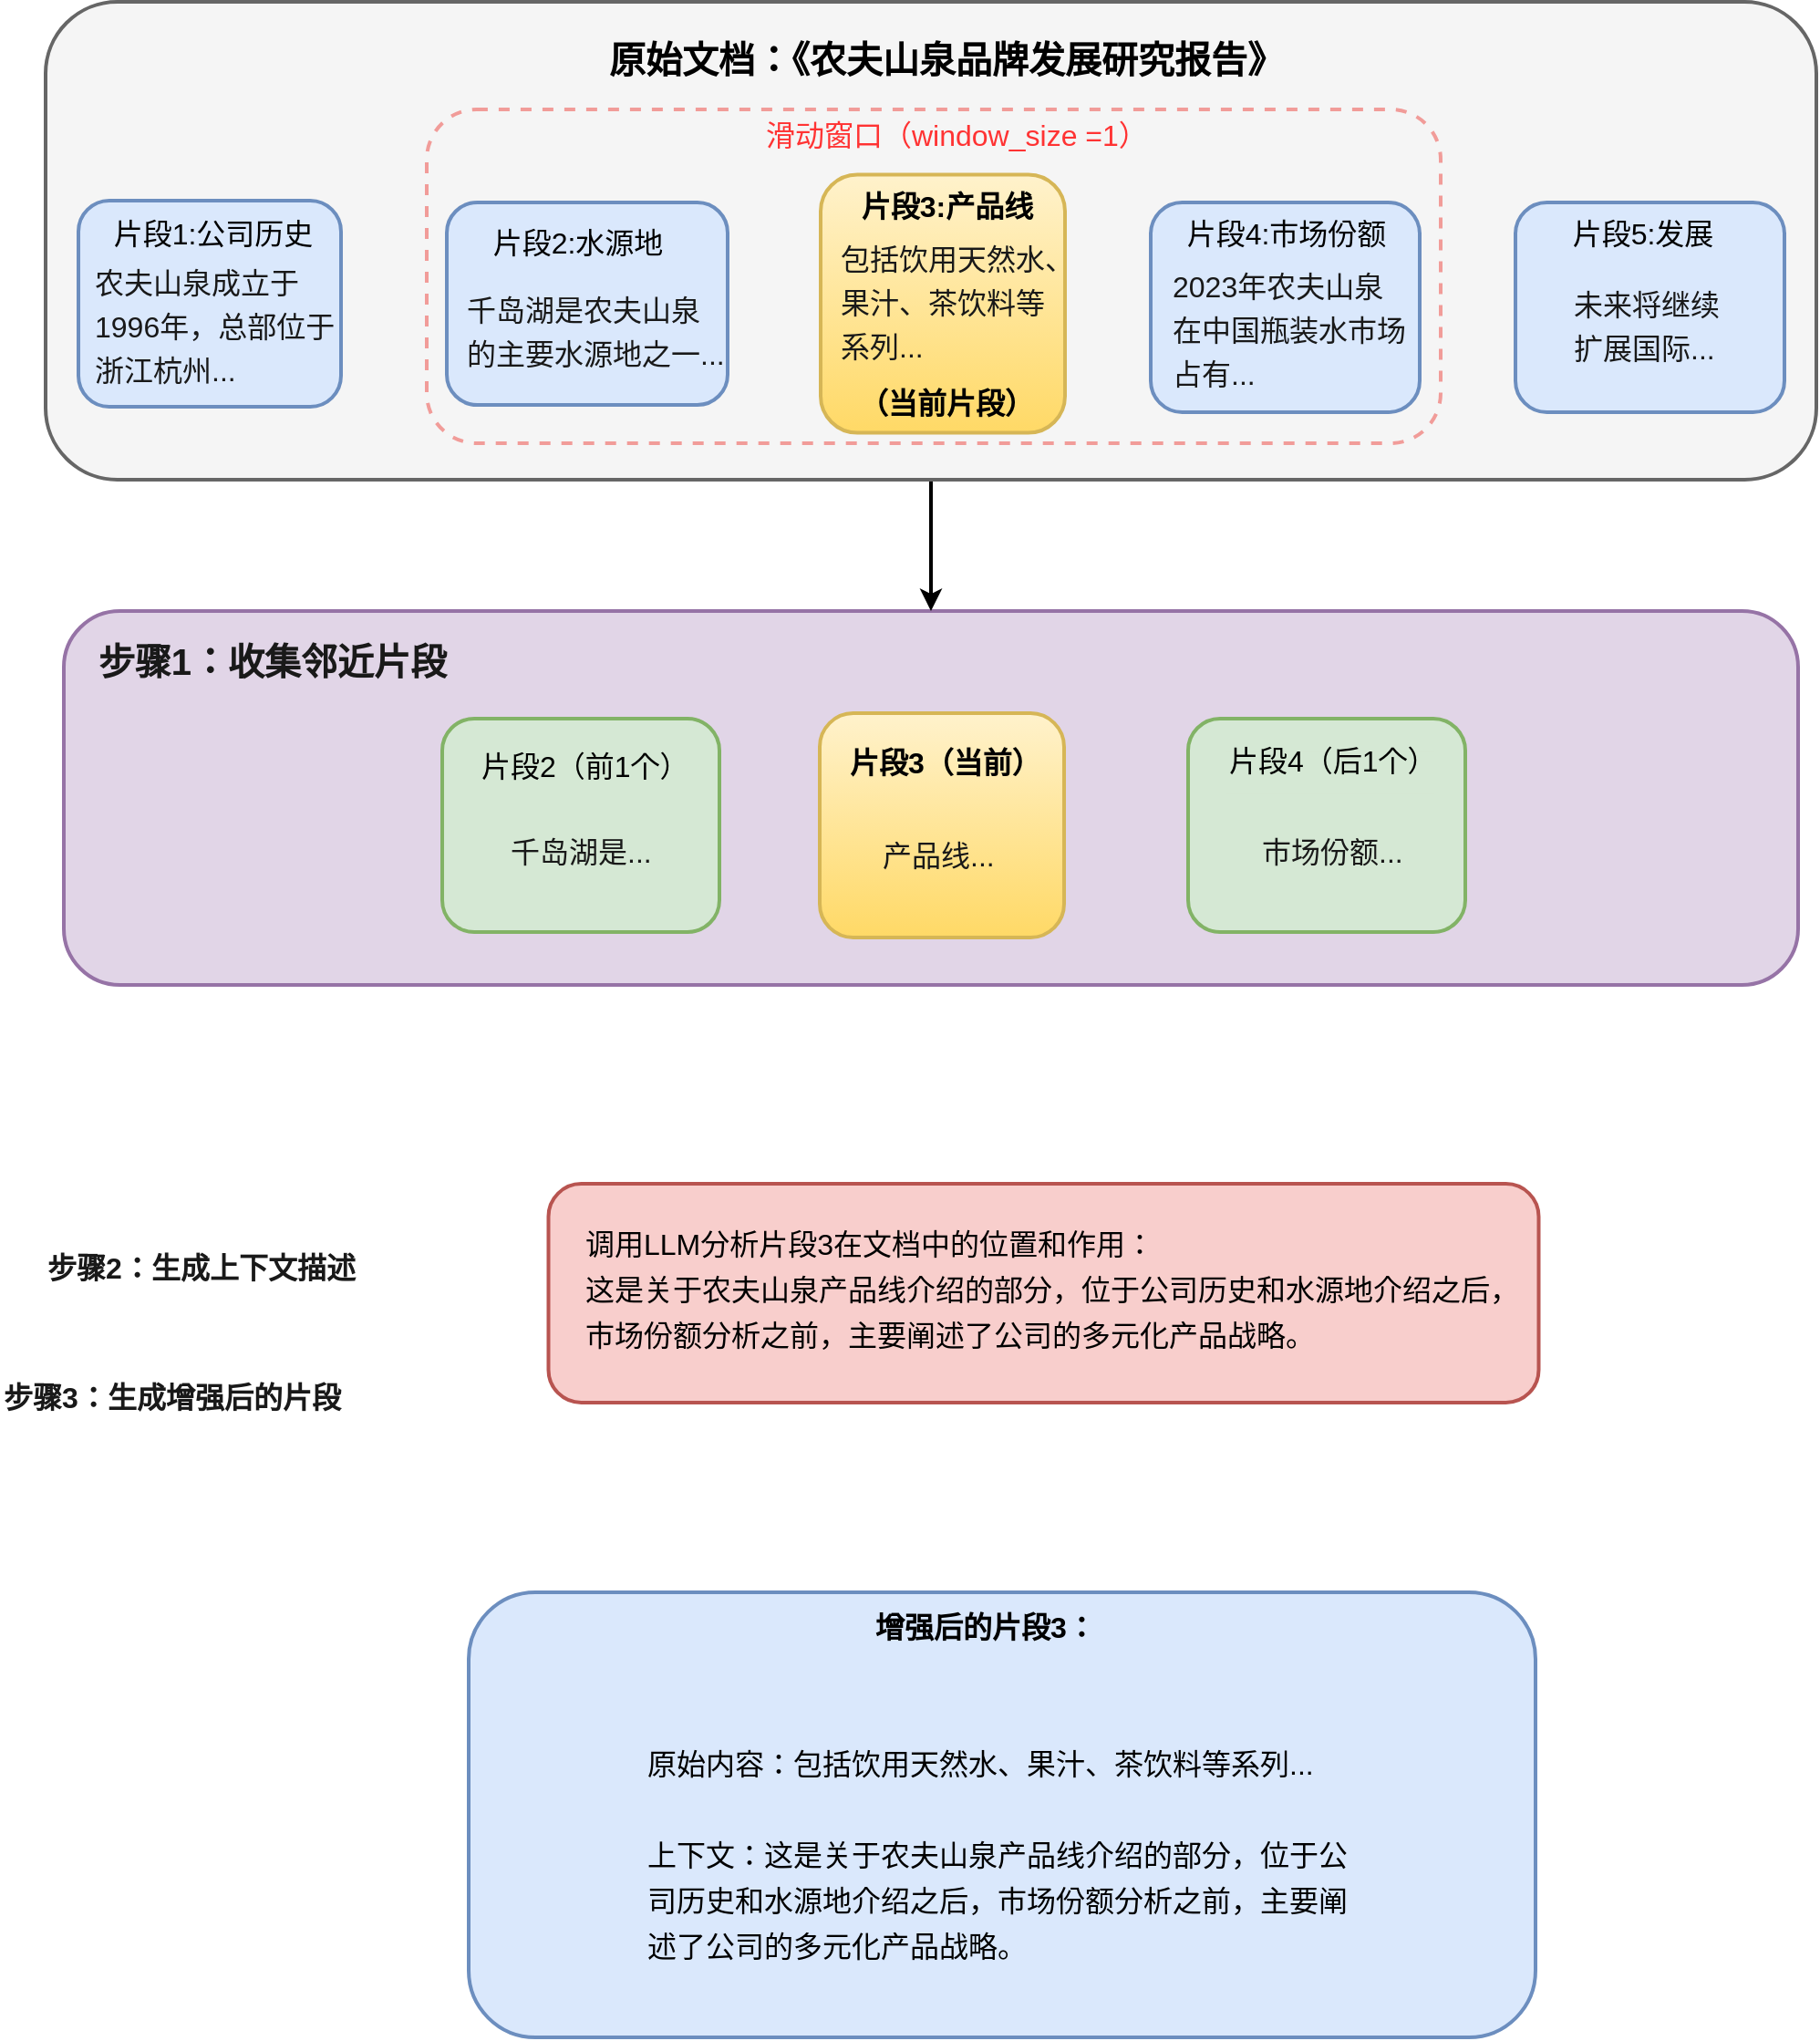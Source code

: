 <mxfile version="28.2.0">
  <diagram name="Page-1" id="fU05geMhdsVDjb5OYTvc">
    <mxGraphModel dx="1634" dy="824" grid="0" gridSize="10" guides="1" tooltips="1" connect="1" arrows="1" fold="1" page="0" pageScale="1" pageWidth="850" pageHeight="1100" math="0" shadow="0">
      <root>
        <mxCell id="0" />
        <mxCell id="1" parent="0" />
        <mxCell id="OnfYdnbRDw-gH4hWLcBK-30" value="" style="rounded=1;whiteSpace=wrap;html=1;fillColor=#e1d5e7;strokeColor=#9673a6;strokeWidth=2;" vertex="1" parent="1">
          <mxGeometry x="-29" y="390" width="951" height="205" as="geometry" />
        </mxCell>
        <mxCell id="OnfYdnbRDw-gH4hWLcBK-32" style="edgeStyle=orthogonalEdgeStyle;rounded=0;orthogonalLoop=1;jettySize=auto;html=1;exitX=0.5;exitY=1;exitDx=0;exitDy=0;strokeWidth=2;" edge="1" parent="1" source="OnfYdnbRDw-gH4hWLcBK-26" target="OnfYdnbRDw-gH4hWLcBK-30">
          <mxGeometry relative="1" as="geometry" />
        </mxCell>
        <mxCell id="OnfYdnbRDw-gH4hWLcBK-26" value="" style="rounded=1;whiteSpace=wrap;html=1;fillColor=#f5f5f5;fontColor=#333333;strokeColor=#666666;strokeWidth=2;" vertex="1" parent="1">
          <mxGeometry x="-39" y="56" width="971" height="262" as="geometry" />
        </mxCell>
        <mxCell id="OnfYdnbRDw-gH4hWLcBK-23" value="" style="rounded=1;whiteSpace=wrap;html=1;dashed=1;strokeWidth=2;strokeColor=#F19C99;fillColor=none;" vertex="1" parent="1">
          <mxGeometry x="170" y="115" width="556" height="183" as="geometry" />
        </mxCell>
        <mxCell id="OnfYdnbRDw-gH4hWLcBK-7" value="" style="rounded=1;whiteSpace=wrap;html=1;strokeWidth=2;fillColor=#dae8fc;strokeColor=#6c8ebf;" vertex="1" parent="1">
          <mxGeometry x="767" y="166" width="147.5" height="115" as="geometry" />
        </mxCell>
        <mxCell id="OnfYdnbRDw-gH4hWLcBK-6" value="" style="rounded=1;whiteSpace=wrap;html=1;strokeWidth=2;fillColor=#dae8fc;strokeColor=#6c8ebf;" vertex="1" parent="1">
          <mxGeometry x="567" y="166" width="147.5" height="115" as="geometry" />
        </mxCell>
        <mxCell id="OnfYdnbRDw-gH4hWLcBK-5" value="" style="rounded=1;whiteSpace=wrap;html=1;strokeWidth=2;fillColor=#fff2cc;strokeColor=#d6b656;gradientColor=#ffd966;" vertex="1" parent="1">
          <mxGeometry x="386" y="150.75" width="134" height="141.5" as="geometry" />
        </mxCell>
        <mxCell id="OnfYdnbRDw-gH4hWLcBK-4" value="" style="rounded=1;whiteSpace=wrap;html=1;strokeWidth=2;fillColor=#dae8fc;strokeColor=#6c8ebf;" vertex="1" parent="1">
          <mxGeometry x="181" y="166" width="154" height="111" as="geometry" />
        </mxCell>
        <mxCell id="OnfYdnbRDw-gH4hWLcBK-3" value="" style="rounded=1;whiteSpace=wrap;html=1;strokeWidth=2;fillColor=#dae8fc;strokeColor=#6c8ebf;" vertex="1" parent="1">
          <mxGeometry x="-21" y="165" width="144" height="113" as="geometry" />
        </mxCell>
        <mxCell id="0KO5zPI1rOB74gBpKULq-1" value="&lt;font style=&quot;font-size: 16px;&quot;&gt;片段1:公司历史&lt;/font&gt;&lt;div&gt;&lt;br&gt;&lt;/div&gt;" style="text;html=1;align=center;verticalAlign=middle;whiteSpace=wrap;rounded=0;" parent="1" vertex="1">
          <mxGeometry x="-9" y="181.5" width="124" height="16" as="geometry" />
        </mxCell>
        <mxCell id="0KO5zPI1rOB74gBpKULq-2" value="&lt;div style=&quot;font-size: 16px; line-height: 24px; white-space: pre;&quot;&gt;&lt;span&gt;&lt;font face=&quot;Helvetica&quot; style=&quot;color: rgb(25, 25, 25);&quot;&gt;农夫山泉成立于&lt;/font&gt;&lt;/span&gt;&lt;/div&gt;&lt;div style=&quot;font-size: 16px; line-height: 24px; white-space: pre;&quot;&gt;&lt;span&gt;&lt;font face=&quot;Helvetica&quot; style=&quot;color: rgb(25, 25, 25);&quot;&gt;1996年，总部位于&lt;/font&gt;&lt;/span&gt;&lt;/div&gt;&lt;div style=&quot;font-size: 16px; line-height: 24px; white-space: pre;&quot;&gt;&lt;span&gt;&lt;font face=&quot;Helvetica&quot; style=&quot;color: rgb(25, 25, 25);&quot;&gt;浙江杭州...&lt;/font&gt;&lt;/span&gt;&lt;/div&gt;" style="text;html=1;align=left;verticalAlign=middle;whiteSpace=wrap;rounded=0;" parent="1" vertex="1">
          <mxGeometry x="-14.5" y="199.5" width="121" height="69" as="geometry" />
        </mxCell>
        <mxCell id="0KO5zPI1rOB74gBpKULq-3" value="&lt;font style=&quot;font-size: 16px;&quot;&gt;片段2:水源地&lt;/font&gt;&lt;div&gt;&lt;br&gt;&lt;/div&gt;" style="text;html=1;align=center;verticalAlign=middle;whiteSpace=wrap;rounded=0;" parent="1" vertex="1">
          <mxGeometry x="193" y="182" width="120" height="25" as="geometry" />
        </mxCell>
        <mxCell id="0KO5zPI1rOB74gBpKULq-4" value="&lt;div style=&quot;font-size: 16px; line-height: 24px; white-space: pre;&quot;&gt;&lt;div style=&quot;line-height: 24px;&quot;&gt;&lt;span&gt;&lt;font face=&quot;Helvetica&quot; style=&quot;color: rgb(25, 25, 25);&quot;&gt;千岛湖是农夫山泉&lt;/font&gt;&lt;/span&gt;&lt;/div&gt;&lt;div style=&quot;line-height: 24px;&quot;&gt;&lt;span&gt;&lt;font face=&quot;Helvetica&quot; style=&quot;color: rgb(25, 25, 25);&quot;&gt;的主要水源地之一...&lt;/font&gt;&lt;/span&gt;&lt;/div&gt;&lt;/div&gt;" style="text;html=1;align=left;verticalAlign=middle;whiteSpace=wrap;rounded=0;" parent="1" vertex="1">
          <mxGeometry x="189.5" y="207" width="137" height="59" as="geometry" />
        </mxCell>
        <mxCell id="0KO5zPI1rOB74gBpKULq-5" value="&lt;font style=&quot;font-size: 16px;&quot;&gt;&lt;b&gt;片段3:产品线&lt;/b&gt;&lt;/font&gt;&lt;div&gt;&lt;br&gt;&lt;/div&gt;" style="text;html=1;align=center;verticalAlign=middle;whiteSpace=wrap;rounded=0;" parent="1" vertex="1">
          <mxGeometry x="398.5" y="163.25" width="113" height="23.5" as="geometry" />
        </mxCell>
        <mxCell id="0KO5zPI1rOB74gBpKULq-6" value="&lt;div style=&quot;font-size: 16px; line-height: 24px; white-space: pre;&quot;&gt;&lt;div style=&quot;line-height: 24px;&quot;&gt;&lt;div style=&quot;line-height: 24px;&quot;&gt;&lt;font style=&quot;color: rgb(25, 25, 25);&quot; face=&quot;Helvetica&quot;&gt;包括饮用天然水、&lt;/font&gt;&lt;/div&gt;&lt;div style=&quot;line-height: 24px;&quot;&gt;&lt;font style=&quot;color: rgb(25, 25, 25);&quot; face=&quot;Helvetica&quot;&gt;果汁、茶饮料等&lt;/font&gt;&lt;/div&gt;&lt;div style=&quot;line-height: 24px;&quot;&gt;&lt;font style=&quot;color: rgb(25, 25, 25);&quot; face=&quot;Helvetica&quot;&gt;系列...&lt;/font&gt;&lt;/div&gt;&lt;/div&gt;&lt;/div&gt;" style="text;html=1;align=left;verticalAlign=middle;whiteSpace=wrap;rounded=0;" parent="1" vertex="1">
          <mxGeometry x="394.5" y="186.75" width="117" height="68.5" as="geometry" />
        </mxCell>
        <mxCell id="0KO5zPI1rOB74gBpKULq-7" value="&lt;font style=&quot;font-size: 16px;&quot;&gt;片段4:市场份额&lt;/font&gt;&lt;div&gt;&lt;br&gt;&lt;/div&gt;" style="text;html=1;align=center;verticalAlign=middle;whiteSpace=wrap;rounded=0;" parent="1" vertex="1">
          <mxGeometry x="580.5" y="179" width="120.5" height="21" as="geometry" />
        </mxCell>
        <mxCell id="0KO5zPI1rOB74gBpKULq-8" value="&lt;div style=&quot;font-size: 16px; line-height: 24px; white-space: pre;&quot;&gt;&lt;div style=&quot;line-height: 24px;&quot;&gt;&lt;div style=&quot;line-height: 24px;&quot;&gt;&lt;div style=&quot;line-height: 24px;&quot;&gt;&lt;span&gt;&lt;font face=&quot;Helvetica&quot; style=&quot;color: rgb(25, 25, 25);&quot;&gt;2023年农夫山泉&lt;/font&gt;&lt;/span&gt;&lt;/div&gt;&lt;div style=&quot;line-height: 24px;&quot;&gt;&lt;span&gt;&lt;font face=&quot;Helvetica&quot; style=&quot;color: rgb(25, 25, 25);&quot;&gt;在中国瓶装水市场&lt;/font&gt;&lt;/span&gt;&lt;/div&gt;&lt;div style=&quot;line-height: 24px;&quot;&gt;&lt;span&gt;&lt;font face=&quot;Helvetica&quot; style=&quot;color: rgb(25, 25, 25);&quot;&gt;占有...&lt;/font&gt;&lt;/span&gt;&lt;/div&gt;&lt;/div&gt;&lt;/div&gt;&lt;/div&gt;" style="text;html=1;align=left;verticalAlign=middle;whiteSpace=wrap;rounded=0;" parent="1" vertex="1">
          <mxGeometry x="576.5" y="199.5" width="129.5" height="73.5" as="geometry" />
        </mxCell>
        <mxCell id="0KO5zPI1rOB74gBpKULq-9" value="&lt;font style=&quot;font-size: 16px;&quot;&gt;片段5:发展&lt;/font&gt;&lt;div&gt;&lt;br&gt;&lt;/div&gt;" style="text;html=1;align=center;verticalAlign=middle;whiteSpace=wrap;rounded=0;" parent="1" vertex="1">
          <mxGeometry x="779.75" y="175.75" width="114.25" height="27.5" as="geometry" />
        </mxCell>
        <mxCell id="0KO5zPI1rOB74gBpKULq-10" value="&lt;div style=&quot;font-size: 16px; line-height: 24px; white-space: pre;&quot;&gt;&lt;div style=&quot;line-height: 24px;&quot;&gt;&lt;div style=&quot;line-height: 24px;&quot;&gt;&lt;div style=&quot;line-height: 24px;&quot;&gt;&lt;div style=&quot;line-height: 24px;&quot;&gt;&lt;font style=&quot;color: rgb(25, 25, 25);&quot; face=&quot;Helvetica&quot;&gt;未来将继续&lt;/font&gt;&lt;/div&gt;&lt;div style=&quot;line-height: 24px;&quot;&gt;&lt;font style=&quot;color: rgb(25, 25, 25);&quot; face=&quot;Helvetica&quot;&gt;扩展国际...&lt;/font&gt;&lt;/div&gt;&lt;/div&gt;&lt;/div&gt;&lt;/div&gt;&lt;/div&gt;" style="text;html=1;align=left;verticalAlign=middle;whiteSpace=wrap;rounded=0;" parent="1" vertex="1">
          <mxGeometry x="796.75" y="206" width="88" height="56" as="geometry" />
        </mxCell>
        <mxCell id="0KO5zPI1rOB74gBpKULq-11" value="&lt;div&gt;&lt;div style=&quot;line-height: 24px; white-space: pre;&quot;&gt;&lt;font face=&quot;Helvetica&quot; style=&quot;color: rgb(25, 25, 25); font-size: 20px;&quot;&gt;&lt;b style=&quot;&quot;&gt;步骤1：收集邻近片段&lt;/b&gt;&lt;/font&gt;&lt;/div&gt;&lt;/div&gt;" style="text;html=1;align=center;verticalAlign=middle;whiteSpace=wrap;rounded=0;" parent="1" vertex="1">
          <mxGeometry x="-17.5" y="401" width="204.5" height="36" as="geometry" />
        </mxCell>
        <mxCell id="0KO5zPI1rOB74gBpKULq-12" value="&lt;div style=&quot;line-height: 24px;&quot;&gt;&lt;font color=&quot;#191919&quot;&gt;&lt;span style=&quot;font-size: 16px; white-space: pre;&quot;&gt;&lt;b&gt;步骤2：生成上下文描述&lt;/b&gt;&lt;/span&gt;&lt;/font&gt;&lt;/div&gt;" style="text;html=1;align=center;verticalAlign=middle;whiteSpace=wrap;rounded=0;" parent="1" vertex="1">
          <mxGeometry x="-48" y="733" width="189" height="36" as="geometry" />
        </mxCell>
        <mxCell id="0KO5zPI1rOB74gBpKULq-13" value="&lt;div style=&quot;line-height: 24px;&quot;&gt;&lt;font color=&quot;#191919&quot;&gt;&lt;span style=&quot;font-size: 16px; white-space: pre;&quot;&gt;&lt;b&gt;步骤3：生成增强后的片段&lt;/b&gt;&lt;/span&gt;&lt;/font&gt;&lt;/div&gt;" style="text;html=1;align=center;verticalAlign=middle;whiteSpace=wrap;rounded=0;" parent="1" vertex="1">
          <mxGeometry x="-64" y="804" width="189" height="36" as="geometry" />
        </mxCell>
        <mxCell id="OnfYdnbRDw-gH4hWLcBK-2" value="&lt;font style=&quot;font-size: 20px;&quot;&gt;&lt;b&gt;原始文档：《农夫山泉品牌发展研究报告》&lt;/b&gt;&lt;/font&gt;" style="text;html=1;align=center;verticalAlign=middle;whiteSpace=wrap;rounded=0;" vertex="1" parent="1">
          <mxGeometry x="269" y="72" width="372" height="30" as="geometry" />
        </mxCell>
        <mxCell id="OnfYdnbRDw-gH4hWLcBK-8" value="" style="rounded=1;whiteSpace=wrap;html=1;strokeWidth=2;fillColor=#d5e8d4;strokeColor=#82b366;" vertex="1" parent="1">
          <mxGeometry x="178.5" y="449" width="152" height="117" as="geometry" />
        </mxCell>
        <mxCell id="OnfYdnbRDw-gH4hWLcBK-9" value="&lt;font style=&quot;font-size: 16px;&quot;&gt;片段2（前1个）&lt;/font&gt;&lt;div&gt;&lt;br&gt;&lt;/div&gt;" style="text;html=1;align=center;verticalAlign=middle;whiteSpace=wrap;rounded=0;fillColor=#d5e8d4;strokeColor=none;" vertex="1" parent="1">
          <mxGeometry x="199.25" y="471" width="113" height="21" as="geometry" />
        </mxCell>
        <mxCell id="OnfYdnbRDw-gH4hWLcBK-10" value="&lt;div style=&quot;font-size: 16px; line-height: 24px; white-space: pre;&quot;&gt;&lt;div style=&quot;line-height: 24px;&quot;&gt;&lt;span&gt;&lt;font face=&quot;Helvetica&quot; style=&quot;color: rgb(25, 25, 25);&quot;&gt;千岛湖是&lt;/font&gt;&lt;/span&gt;&lt;span style=&quot;color: light-dark(rgb(25, 25, 25), rgb(216, 216, 216)); background-color: transparent;&quot;&gt;...&lt;/span&gt;&lt;/div&gt;&lt;/div&gt;" style="text;html=1;align=left;verticalAlign=middle;whiteSpace=wrap;rounded=0;fillColor=#d5e8d4;strokeColor=none;" vertex="1" parent="1">
          <mxGeometry x="213.5" y="495" width="78.75" height="53" as="geometry" />
        </mxCell>
        <mxCell id="OnfYdnbRDw-gH4hWLcBK-11" value="" style="rounded=1;whiteSpace=wrap;html=1;strokeWidth=2;fillColor=#fff2cc;strokeColor=#d6b656;gradientColor=#ffd966;" vertex="1" parent="1">
          <mxGeometry x="385.5" y="446" width="134" height="123" as="geometry" />
        </mxCell>
        <mxCell id="OnfYdnbRDw-gH4hWLcBK-12" value="&lt;font style=&quot;font-size: 16px;&quot;&gt;&lt;b&gt;片段3（当前）&lt;/b&gt;&lt;/font&gt;&lt;div&gt;&lt;br&gt;&lt;/div&gt;" style="text;html=1;align=center;verticalAlign=middle;whiteSpace=wrap;rounded=0;" vertex="1" parent="1">
          <mxGeometry x="400.75" y="466" width="103.5" height="27.5" as="geometry" />
        </mxCell>
        <mxCell id="OnfYdnbRDw-gH4hWLcBK-13" value="&lt;div style=&quot;font-size: 16px; line-height: 24px; white-space: pre;&quot;&gt;&lt;div style=&quot;line-height: 24px;&quot;&gt;&lt;div style=&quot;line-height: 24px;&quot;&gt;&lt;font color=&quot;#191919&quot;&gt;产品线...&lt;/font&gt;&lt;/div&gt;&lt;/div&gt;&lt;/div&gt;" style="text;html=1;align=left;verticalAlign=middle;whiteSpace=wrap;rounded=0;" vertex="1" parent="1">
          <mxGeometry x="418" y="493.5" width="69" height="60" as="geometry" />
        </mxCell>
        <mxCell id="OnfYdnbRDw-gH4hWLcBK-14" value="" style="rounded=1;whiteSpace=wrap;html=1;strokeWidth=2;fillColor=#d5e8d4;strokeColor=#82b366;" vertex="1" parent="1">
          <mxGeometry x="587.5" y="449" width="152" height="117" as="geometry" />
        </mxCell>
        <mxCell id="OnfYdnbRDw-gH4hWLcBK-15" value="&lt;font style=&quot;font-size: 16px;&quot;&gt;片段4（后1个）&lt;/font&gt;&lt;div&gt;&lt;br&gt;&lt;/div&gt;" style="text;html=1;align=center;verticalAlign=middle;whiteSpace=wrap;rounded=0;fillColor=#d5e8d4;strokeColor=none;" vertex="1" parent="1">
          <mxGeometry x="608.5" y="467.25" width="114" height="23" as="geometry" />
        </mxCell>
        <mxCell id="OnfYdnbRDw-gH4hWLcBK-16" value="&lt;div style=&quot;font-size: 16px; line-height: 24px; white-space: pre;&quot;&gt;&lt;div style=&quot;line-height: 24px;&quot;&gt;&lt;span style=&quot;color: light-dark(rgb(25, 25, 25), rgb(216, 216, 216)); background-color: transparent;&quot;&gt;市场份额...&lt;/span&gt;&lt;/div&gt;&lt;/div&gt;" style="text;html=1;align=left;verticalAlign=middle;whiteSpace=wrap;rounded=0;fillColor=#d5e8d4;strokeColor=none;" vertex="1" parent="1">
          <mxGeometry x="626" y="497" width="75" height="49" as="geometry" />
        </mxCell>
        <mxCell id="OnfYdnbRDw-gH4hWLcBK-17" value="" style="rounded=1;whiteSpace=wrap;html=1;strokeWidth=2;fillColor=#f8cecc;strokeColor=#b85450;" vertex="1" parent="1">
          <mxGeometry x="236.75" y="704" width="543" height="120" as="geometry" />
        </mxCell>
        <mxCell id="OnfYdnbRDw-gH4hWLcBK-19" value="&lt;div style=&quot;line-height: 24px;&quot;&gt;&lt;div style=&quot;line-height: 24px;&quot;&gt;&lt;span style=&quot;font-size: 16px; white-space: pre;&quot;&gt;调用LLM分析片段3在文档中的位置和作用：&lt;/span&gt;&lt;/div&gt;&lt;div style=&quot;line-height: 24px;&quot;&gt;&lt;span style=&quot;font-size: 16px; white-space: pre;&quot;&gt;这是关于农夫山泉产品线介绍的部分，位于公司历史和水源地介绍之后，&lt;/span&gt;&lt;/div&gt;&lt;div style=&quot;line-height: 24px;&quot;&gt;&lt;span style=&quot;font-size: 16px; white-space: pre;&quot;&gt;市场份额分析之前，主要阐述了公司的多元化产品战略。&lt;/span&gt;&lt;/div&gt;&lt;/div&gt;" style="text;html=1;align=left;verticalAlign=middle;whiteSpace=wrap;rounded=0;fillColor=none;strokeColor=none;" vertex="1" parent="1">
          <mxGeometry x="254.75" y="714" width="521" height="98" as="geometry" />
        </mxCell>
        <mxCell id="OnfYdnbRDw-gH4hWLcBK-20" value="" style="rounded=1;whiteSpace=wrap;html=1;strokeWidth=2;fillColor=#dae8fc;strokeColor=#6c8ebf;" vertex="1" parent="1">
          <mxGeometry x="193" y="928" width="585" height="244" as="geometry" />
        </mxCell>
        <mxCell id="OnfYdnbRDw-gH4hWLcBK-21" value="&lt;div style=&quot;line-height: 24px;&quot;&gt;&lt;div style=&quot;line-height: 24px;&quot;&gt;&lt;span style=&quot;font-size: 16px; white-space: pre;&quot;&gt;&lt;b&gt;增强后的片段3：&lt;/b&gt;&lt;/span&gt;&lt;/div&gt;&lt;/div&gt;" style="text;html=1;align=left;verticalAlign=middle;whiteSpace=wrap;rounded=0;fillColor=none;strokeColor=none;" vertex="1" parent="1">
          <mxGeometry x="414.25" y="931" width="114.75" height="34" as="geometry" />
        </mxCell>
        <mxCell id="OnfYdnbRDw-gH4hWLcBK-22" value="&lt;div style=&quot;line-height: 24px;&quot;&gt;&lt;div style=&quot;line-height: 24px;&quot;&gt;&lt;span style=&quot;white-space: pre;&quot;&gt;&lt;font style=&quot;font-size: 16px;&quot;&gt;原始内容：包括饮用天然水、果汁、茶饮料等系列...&lt;/font&gt;&lt;/span&gt;&lt;/div&gt;&lt;div style=&quot;line-height: 24px;&quot;&gt;&lt;span style=&quot;white-space: pre;&quot;&gt;&lt;font style=&quot;font-size: 16px;&quot;&gt;&lt;br&gt;&lt;/font&gt;&lt;/span&gt;&lt;/div&gt;&lt;div style=&quot;line-height: 24px;&quot;&gt;&lt;font style=&quot;font-size: 16px;&quot;&gt;上下文：这是关于农夫山泉产品线介绍的部分，位于公司历史和水源地介绍之后，市场份额分析之前，主要阐述了公司的多元化产品战略。&lt;/font&gt;&lt;/div&gt;&lt;/div&gt;" style="text;html=1;align=left;verticalAlign=middle;whiteSpace=wrap;rounded=0;fillColor=none;strokeColor=none;" vertex="1" parent="1">
          <mxGeometry x="289" y="1015" width="385.5" height="116" as="geometry" />
        </mxCell>
        <mxCell id="OnfYdnbRDw-gH4hWLcBK-24" value="&lt;div style=&quot;font-size: 16px; line-height: 24px; white-space: pre;&quot;&gt;&lt;div style=&quot;line-height: 24px;&quot;&gt;&lt;font style=&quot;color: rgb(255, 51, 51);&quot;&gt;滑动窗口（window_size =1）&lt;/font&gt;&lt;/div&gt;&lt;/div&gt;" style="text;html=1;align=left;verticalAlign=middle;whiteSpace=wrap;rounded=0;" vertex="1" parent="1">
          <mxGeometry x="354.25" y="118" width="204.5" height="22" as="geometry" />
        </mxCell>
        <mxCell id="OnfYdnbRDw-gH4hWLcBK-25" value="&lt;div&gt;&lt;span style=&quot;font-size: 16px;&quot;&gt;&lt;b&gt;（当前片段）&lt;/b&gt;&lt;/span&gt;&lt;/div&gt;" style="text;html=1;align=center;verticalAlign=middle;whiteSpace=wrap;rounded=0;" vertex="1" parent="1">
          <mxGeometry x="406" y="266.75" width="94" height="19" as="geometry" />
        </mxCell>
      </root>
    </mxGraphModel>
  </diagram>
</mxfile>
